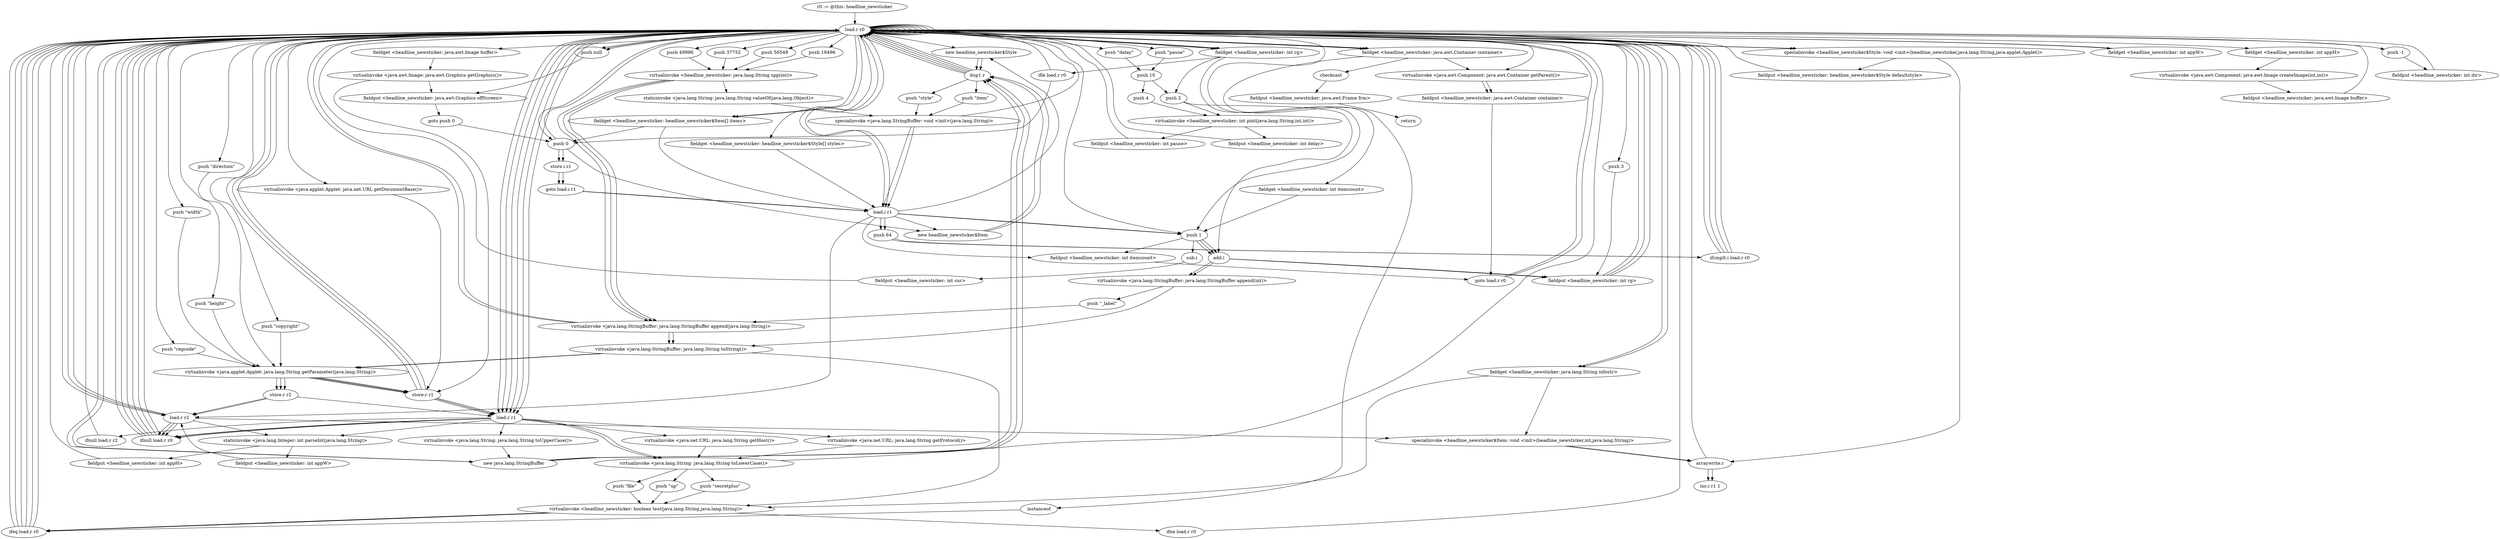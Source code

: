 digraph "" {
    "r0 := @this: headline_newsticker"
    "load.r r0"
    "r0 := @this: headline_newsticker"->"load.r r0";
    "new headline_newsticker$Style"
    "load.r r0"->"new headline_newsticker$Style";
    "dup1.r"
    "new headline_newsticker$Style"->"dup1.r";
    "dup1.r"->"load.r r0";
    "push null"
    "load.r r0"->"push null";
    "push null"->"load.r r0";
    "specialinvoke <headline_newsticker$Style: void <init>(headline_newsticker,java.lang.String,java.applet.Applet)>"
    "load.r r0"->"specialinvoke <headline_newsticker$Style: void <init>(headline_newsticker,java.lang.String,java.applet.Applet)>";
    "fieldput <headline_newsticker: headline_newsticker$Style defaultstyle>"
    "specialinvoke <headline_newsticker$Style: void <init>(headline_newsticker,java.lang.String,java.applet.Applet)>"->"fieldput <headline_newsticker: headline_newsticker$Style defaultstyle>";
    "fieldput <headline_newsticker: headline_newsticker$Style defaultstyle>"->"load.r r0";
    "push \"width\""
    "load.r r0"->"push \"width\"";
    "virtualinvoke <java.applet.Applet: java.lang.String getParameter(java.lang.String)>"
    "push \"width\""->"virtualinvoke <java.applet.Applet: java.lang.String getParameter(java.lang.String)>";
    "store.r r1"
    "virtualinvoke <java.applet.Applet: java.lang.String getParameter(java.lang.String)>"->"store.r r1";
    "store.r r1"->"load.r r0";
    "push \"height\""
    "load.r r0"->"push \"height\"";
    "push \"height\""->"virtualinvoke <java.applet.Applet: java.lang.String getParameter(java.lang.String)>";
    "store.r r2"
    "virtualinvoke <java.applet.Applet: java.lang.String getParameter(java.lang.String)>"->"store.r r2";
    "load.r r1"
    "store.r r2"->"load.r r1";
    "ifnull load.r r2"
    "load.r r1"->"ifnull load.r r2";
    "ifnull load.r r2"->"load.r r0";
    "load.r r0"->"load.r r1";
    "staticinvoke <java.lang.Integer: int parseInt(java.lang.String)>"
    "load.r r1"->"staticinvoke <java.lang.Integer: int parseInt(java.lang.String)>";
    "fieldput <headline_newsticker: int appW>"
    "staticinvoke <java.lang.Integer: int parseInt(java.lang.String)>"->"fieldput <headline_newsticker: int appW>";
    "load.r r2"
    "fieldput <headline_newsticker: int appW>"->"load.r r2";
    "ifnull load.r r0"
    "load.r r2"->"ifnull load.r r0";
    "ifnull load.r r0"->"load.r r0";
    "load.r r0"->"load.r r2";
    "load.r r2"->"staticinvoke <java.lang.Integer: int parseInt(java.lang.String)>";
    "fieldput <headline_newsticker: int appH>"
    "staticinvoke <java.lang.Integer: int parseInt(java.lang.String)>"->"fieldput <headline_newsticker: int appH>";
    "fieldput <headline_newsticker: int appH>"->"load.r r0";
    "load.r r0"->"load.r r0";
    "load.r r0"->"load.r r0";
    "fieldget <headline_newsticker: int appW>"
    "load.r r0"->"fieldget <headline_newsticker: int appW>";
    "fieldget <headline_newsticker: int appW>"->"load.r r0";
    "fieldget <headline_newsticker: int appH>"
    "load.r r0"->"fieldget <headline_newsticker: int appH>";
    "virtualinvoke <java.awt.Component: java.awt.Image createImage(int,int)>"
    "fieldget <headline_newsticker: int appH>"->"virtualinvoke <java.awt.Component: java.awt.Image createImage(int,int)>";
    "fieldput <headline_newsticker: java.awt.Image buffer>"
    "virtualinvoke <java.awt.Component: java.awt.Image createImage(int,int)>"->"fieldput <headline_newsticker: java.awt.Image buffer>";
    "fieldput <headline_newsticker: java.awt.Image buffer>"->"load.r r0";
    "load.r r0"->"load.r r0";
    "fieldget <headline_newsticker: java.awt.Image buffer>"
    "load.r r0"->"fieldget <headline_newsticker: java.awt.Image buffer>";
    "virtualinvoke <java.awt.Image: java.awt.Graphics getGraphics()>"
    "fieldget <headline_newsticker: java.awt.Image buffer>"->"virtualinvoke <java.awt.Image: java.awt.Graphics getGraphics()>";
    "fieldput <headline_newsticker: java.awt.Graphics offScreen>"
    "virtualinvoke <java.awt.Image: java.awt.Graphics getGraphics()>"->"fieldput <headline_newsticker: java.awt.Graphics offScreen>";
    "goto push 0"
    "fieldput <headline_newsticker: java.awt.Graphics offScreen>"->"goto push 0";
    "push 0"
    "goto push 0"->"push 0";
    "store.i r1"
    "push 0"->"store.i r1";
    "goto load.i r1"
    "store.i r1"->"goto load.i r1";
    "load.i r1"
    "goto load.i r1"->"load.i r1";
    "push 64"
    "load.i r1"->"push 64";
    "ifcmplt.i load.r r0"
    "push 64"->"ifcmplt.i load.r r0";
    "ifcmplt.i load.r r0"->"load.r r0";
    "push \"copyright\""
    "load.r r0"->"push \"copyright\"";
    "push \"copyright\""->"virtualinvoke <java.applet.Applet: java.lang.String getParameter(java.lang.String)>";
    "virtualinvoke <java.applet.Applet: java.lang.String getParameter(java.lang.String)>"->"store.r r1";
    "store.r r1"->"load.r r1";
    "load.r r1"->"ifnull load.r r0";
    "ifnull load.r r0"->"load.r r0";
    "load.r r0"->"load.r r1";
    "virtualinvoke <java.lang.String: java.lang.String toLowerCase()>"
    "load.r r1"->"virtualinvoke <java.lang.String: java.lang.String toLowerCase()>";
    "virtualinvoke <java.lang.String: java.lang.String toLowerCase()>"->"load.r r0";
    "fieldget <headline_newsticker: java.lang.String infostr>"
    "load.r r0"->"fieldget <headline_newsticker: java.lang.String infostr>";
    "virtualinvoke <headline_newsticker: boolean test(java.lang.String,java.lang.String)>"
    "fieldget <headline_newsticker: java.lang.String infostr>"->"virtualinvoke <headline_newsticker: boolean test(java.lang.String,java.lang.String)>";
    "ifeq load.r r0"
    "virtualinvoke <headline_newsticker: boolean test(java.lang.String,java.lang.String)>"->"ifeq load.r r0";
    "ifeq load.r r0"->"load.r r0";
    "load.r r0"->"load.r r0";
    "fieldget <headline_newsticker: int rg>"
    "load.r r0"->"fieldget <headline_newsticker: int rg>";
    "push 1"
    "fieldget <headline_newsticker: int rg>"->"push 1";
    "add.i"
    "push 1"->"add.i";
    "fieldput <headline_newsticker: int rg>"
    "add.i"->"fieldput <headline_newsticker: int rg>";
    "fieldput <headline_newsticker: int rg>"->"load.r r0";
    "push \"regcode\""
    "load.r r0"->"push \"regcode\"";
    "push \"regcode\""->"virtualinvoke <java.applet.Applet: java.lang.String getParameter(java.lang.String)>";
    "virtualinvoke <java.applet.Applet: java.lang.String getParameter(java.lang.String)>"->"store.r r1";
    "store.r r1"->"load.r r1";
    "load.r r1"->"ifnull load.r r0";
    "ifnull load.r r0"->"load.r r0";
    "load.r r0"->"load.r r1";
    "virtualinvoke <java.lang.String: java.lang.String toUpperCase()>"
    "load.r r1"->"virtualinvoke <java.lang.String: java.lang.String toUpperCase()>";
    "new java.lang.StringBuffer"
    "virtualinvoke <java.lang.String: java.lang.String toUpperCase()>"->"new java.lang.StringBuffer";
    "new java.lang.StringBuffer"->"dup1.r";
    "dup1.r"->"load.r r0";
    "push 19496"
    "load.r r0"->"push 19496";
    "virtualinvoke <headline_newsticker: java.lang.String spp(int)>"
    "push 19496"->"virtualinvoke <headline_newsticker: java.lang.String spp(int)>";
    "staticinvoke <java.lang.String: java.lang.String valueOf(java.lang.Object)>"
    "virtualinvoke <headline_newsticker: java.lang.String spp(int)>"->"staticinvoke <java.lang.String: java.lang.String valueOf(java.lang.Object)>";
    "specialinvoke <java.lang.StringBuffer: void <init>(java.lang.String)>"
    "staticinvoke <java.lang.String: java.lang.String valueOf(java.lang.Object)>"->"specialinvoke <java.lang.StringBuffer: void <init>(java.lang.String)>";
    "specialinvoke <java.lang.StringBuffer: void <init>(java.lang.String)>"->"load.r r0";
    "push 49996"
    "load.r r0"->"push 49996";
    "push 49996"->"virtualinvoke <headline_newsticker: java.lang.String spp(int)>";
    "virtualinvoke <java.lang.StringBuffer: java.lang.StringBuffer append(java.lang.String)>"
    "virtualinvoke <headline_newsticker: java.lang.String spp(int)>"->"virtualinvoke <java.lang.StringBuffer: java.lang.StringBuffer append(java.lang.String)>";
    "virtualinvoke <java.lang.StringBuffer: java.lang.StringBuffer append(java.lang.String)>"->"load.r r0";
    "push 37752"
    "load.r r0"->"push 37752";
    "push 37752"->"virtualinvoke <headline_newsticker: java.lang.String spp(int)>";
    "virtualinvoke <headline_newsticker: java.lang.String spp(int)>"->"virtualinvoke <java.lang.StringBuffer: java.lang.StringBuffer append(java.lang.String)>";
    "virtualinvoke <java.lang.StringBuffer: java.lang.StringBuffer append(java.lang.String)>"->"load.r r0";
    "push 56549"
    "load.r r0"->"push 56549";
    "push 56549"->"virtualinvoke <headline_newsticker: java.lang.String spp(int)>";
    "virtualinvoke <headline_newsticker: java.lang.String spp(int)>"->"virtualinvoke <java.lang.StringBuffer: java.lang.StringBuffer append(java.lang.String)>";
    "virtualinvoke <java.lang.StringBuffer: java.lang.String toString()>"
    "virtualinvoke <java.lang.StringBuffer: java.lang.StringBuffer append(java.lang.String)>"->"virtualinvoke <java.lang.StringBuffer: java.lang.String toString()>";
    "virtualinvoke <java.lang.StringBuffer: java.lang.String toString()>"->"virtualinvoke <headline_newsticker: boolean test(java.lang.String,java.lang.String)>";
    "virtualinvoke <headline_newsticker: boolean test(java.lang.String,java.lang.String)>"->"ifeq load.r r0";
    "ifeq load.r r0"->"load.r r0";
    "load.r r0"->"load.r r0";
    "load.r r0"->"fieldget <headline_newsticker: int rg>";
    "push 2"
    "fieldget <headline_newsticker: int rg>"->"push 2";
    "push 2"->"add.i";
    "add.i"->"fieldput <headline_newsticker: int rg>";
    "fieldput <headline_newsticker: int rg>"->"load.r r0";
    "virtualinvoke <java.applet.Applet: java.net.URL getDocumentBase()>"
    "load.r r0"->"virtualinvoke <java.applet.Applet: java.net.URL getDocumentBase()>";
    "virtualinvoke <java.applet.Applet: java.net.URL getDocumentBase()>"->"store.r r1";
    "store.r r1"->"load.r r0";
    "load.r r0"->"load.r r1";
    "virtualinvoke <java.net.URL: java.lang.String getHost()>"
    "load.r r1"->"virtualinvoke <java.net.URL: java.lang.String getHost()>";
    "virtualinvoke <java.net.URL: java.lang.String getHost()>"->"virtualinvoke <java.lang.String: java.lang.String toLowerCase()>";
    "push \"secretplus\""
    "virtualinvoke <java.lang.String: java.lang.String toLowerCase()>"->"push \"secretplus\"";
    "push \"secretplus\""->"virtualinvoke <headline_newsticker: boolean test(java.lang.String,java.lang.String)>";
    "ifne load.r r0"
    "virtualinvoke <headline_newsticker: boolean test(java.lang.String,java.lang.String)>"->"ifne load.r r0";
    "ifne load.r r0"->"load.r r0";
    "load.r r0"->"load.r r1";
    "virtualinvoke <java.net.URL: java.lang.String getProtocol()>"
    "load.r r1"->"virtualinvoke <java.net.URL: java.lang.String getProtocol()>";
    "virtualinvoke <java.net.URL: java.lang.String getProtocol()>"->"virtualinvoke <java.lang.String: java.lang.String toLowerCase()>";
    "push \"file\""
    "virtualinvoke <java.lang.String: java.lang.String toLowerCase()>"->"push \"file\"";
    "push \"file\""->"virtualinvoke <headline_newsticker: boolean test(java.lang.String,java.lang.String)>";
    "virtualinvoke <headline_newsticker: boolean test(java.lang.String,java.lang.String)>"->"ifeq load.r r0";
    "ifeq load.r r0"->"load.r r0";
    "push 3"
    "load.r r0"->"push 3";
    "push 3"->"fieldput <headline_newsticker: int rg>";
    "fieldput <headline_newsticker: int rg>"->"load.r r0";
    "load.r r0"->"fieldget <headline_newsticker: int rg>";
    "ifle load.r r0"
    "fieldget <headline_newsticker: int rg>"->"ifle load.r r0";
    "ifle load.r r0"->"push 0";
    "push 0"->"store.i r1";
    "store.i r1"->"goto load.i r1";
    "goto load.i r1"->"load.i r1";
    "load.i r1"->"push 64";
    "push 64"->"ifcmplt.i load.r r0";
    "ifcmplt.i load.r r0"->"load.r r0";
    "load.r r0"->"load.i r1";
    "fieldput <headline_newsticker: int itemcount>"
    "load.i r1"->"fieldput <headline_newsticker: int itemcount>";
    "goto load.r r0"
    "fieldput <headline_newsticker: int itemcount>"->"goto load.r r0";
    "goto load.r r0"->"load.r r0";
    "push \"direction\""
    "load.r r0"->"push \"direction\"";
    "push \"direction\""->"virtualinvoke <java.applet.Applet: java.lang.String getParameter(java.lang.String)>";
    "virtualinvoke <java.applet.Applet: java.lang.String getParameter(java.lang.String)>"->"store.r r1";
    "store.r r1"->"load.r r1";
    "load.r r1"->"ifnull load.r r0";
    "ifnull load.r r0"->"load.r r0";
    "load.r r0"->"load.r r1";
    "load.r r1"->"virtualinvoke <java.lang.String: java.lang.String toLowerCase()>";
    "push \"up\""
    "virtualinvoke <java.lang.String: java.lang.String toLowerCase()>"->"push \"up\"";
    "push \"up\""->"virtualinvoke <headline_newsticker: boolean test(java.lang.String,java.lang.String)>";
    "virtualinvoke <headline_newsticker: boolean test(java.lang.String,java.lang.String)>"->"ifeq load.r r0";
    "ifeq load.r r0"->"load.r r0";
    "push -1"
    "load.r r0"->"push -1";
    "fieldput <headline_newsticker: int dir>"
    "push -1"->"fieldput <headline_newsticker: int dir>";
    "fieldput <headline_newsticker: int dir>"->"load.r r0";
    "load.r r0"->"load.r r0";
    "fieldget <headline_newsticker: int itemcount>"
    "load.r r0"->"fieldget <headline_newsticker: int itemcount>";
    "fieldget <headline_newsticker: int itemcount>"->"push 1";
    "sub.i"
    "push 1"->"sub.i";
    "fieldput <headline_newsticker: int cur>"
    "sub.i"->"fieldput <headline_newsticker: int cur>";
    "fieldput <headline_newsticker: int cur>"->"load.r r0";
    "load.r r0"->"load.r r0";
    "push \"pause\""
    "load.r r0"->"push \"pause\"";
    "push 10"
    "push \"pause\""->"push 10";
    "push 4"
    "push 10"->"push 4";
    "virtualinvoke <headline_newsticker: int pint(java.lang.String,int,int)>"
    "push 4"->"virtualinvoke <headline_newsticker: int pint(java.lang.String,int,int)>";
    "fieldput <headline_newsticker: int pause>"
    "virtualinvoke <headline_newsticker: int pint(java.lang.String,int,int)>"->"fieldput <headline_newsticker: int pause>";
    "fieldput <headline_newsticker: int pause>"->"load.r r0";
    "load.r r0"->"load.r r0";
    "push \"delay\""
    "load.r r0"->"push \"delay\"";
    "push \"delay\""->"push 10";
    "push 10"->"push 2";
    "push 2"->"virtualinvoke <headline_newsticker: int pint(java.lang.String,int,int)>";
    "fieldput <headline_newsticker: int delay>"
    "virtualinvoke <headline_newsticker: int pint(java.lang.String,int,int)>"->"fieldput <headline_newsticker: int delay>";
    "fieldput <headline_newsticker: int delay>"->"load.r r0";
    "load.r r0"->"load.r r0";
    "virtualinvoke <java.awt.Component: java.awt.Container getParent()>"
    "load.r r0"->"virtualinvoke <java.awt.Component: java.awt.Container getParent()>";
    "fieldput <headline_newsticker: java.awt.Container container>"
    "virtualinvoke <java.awt.Component: java.awt.Container getParent()>"->"fieldput <headline_newsticker: java.awt.Container container>";
    "fieldput <headline_newsticker: java.awt.Container container>"->"goto load.r r0";
    "goto load.r r0"->"load.r r0";
    "fieldget <headline_newsticker: java.awt.Container container>"
    "load.r r0"->"fieldget <headline_newsticker: java.awt.Container container>";
    "instanceof"
    "fieldget <headline_newsticker: java.awt.Container container>"->"instanceof";
    "instanceof"->"ifeq load.r r0";
    "ifeq load.r r0"->"load.r r0";
    "load.r r0"->"load.r r0";
    "load.r r0"->"fieldget <headline_newsticker: java.awt.Container container>";
    "checkcast"
    "fieldget <headline_newsticker: java.awt.Container container>"->"checkcast";
    "fieldput <headline_newsticker: java.awt.Frame frm>"
    "checkcast"->"fieldput <headline_newsticker: java.awt.Frame frm>";
    "return"
    "fieldput <headline_newsticker: java.awt.Frame frm>"->"return";
    "ifeq load.r r0"->"load.r r0";
    "load.r r0"->"load.r r0";
    "load.r r0"->"fieldget <headline_newsticker: java.awt.Container container>";
    "fieldget <headline_newsticker: java.awt.Container container>"->"virtualinvoke <java.awt.Component: java.awt.Container getParent()>";
    "virtualinvoke <java.awt.Component: java.awt.Container getParent()>"->"fieldput <headline_newsticker: java.awt.Container container>";
    "ifcmplt.i load.r r0"->"load.r r0";
    "load.r r0"->"new java.lang.StringBuffer";
    "new java.lang.StringBuffer"->"dup1.r";
    "push \"item\""
    "dup1.r"->"push \"item\"";
    "push \"item\""->"specialinvoke <java.lang.StringBuffer: void <init>(java.lang.String)>";
    "specialinvoke <java.lang.StringBuffer: void <init>(java.lang.String)>"->"load.i r1";
    "load.i r1"->"push 1";
    "push 1"->"add.i";
    "virtualinvoke <java.lang.StringBuffer: java.lang.StringBuffer append(int)>"
    "add.i"->"virtualinvoke <java.lang.StringBuffer: java.lang.StringBuffer append(int)>";
    "push \"_label\""
    "virtualinvoke <java.lang.StringBuffer: java.lang.StringBuffer append(int)>"->"push \"_label\"";
    "push \"_label\""->"virtualinvoke <java.lang.StringBuffer: java.lang.StringBuffer append(java.lang.String)>";
    "virtualinvoke <java.lang.StringBuffer: java.lang.StringBuffer append(java.lang.String)>"->"virtualinvoke <java.lang.StringBuffer: java.lang.String toString()>";
    "virtualinvoke <java.lang.StringBuffer: java.lang.String toString()>"->"virtualinvoke <java.applet.Applet: java.lang.String getParameter(java.lang.String)>";
    "virtualinvoke <java.applet.Applet: java.lang.String getParameter(java.lang.String)>"->"store.r r2";
    "store.r r2"->"load.r r2";
    "load.r r2"->"ifnull load.r r0";
    "ifnull load.r r0"->"load.r r0";
    "fieldget <headline_newsticker: headline_newsticker$Item[] items>"
    "load.r r0"->"fieldget <headline_newsticker: headline_newsticker$Item[] items>";
    "fieldget <headline_newsticker: headline_newsticker$Item[] items>"->"load.i r1";
    "new headline_newsticker$Item"
    "load.i r1"->"new headline_newsticker$Item";
    "new headline_newsticker$Item"->"dup1.r";
    "dup1.r"->"load.r r0";
    "load.r r0"->"load.i r1";
    "load.i r1"->"load.r r2";
    "specialinvoke <headline_newsticker$Item: void <init>(headline_newsticker,int,java.lang.String)>"
    "load.r r2"->"specialinvoke <headline_newsticker$Item: void <init>(headline_newsticker,int,java.lang.String)>";
    "arraywrite.r"
    "specialinvoke <headline_newsticker$Item: void <init>(headline_newsticker,int,java.lang.String)>"->"arraywrite.r";
    "inc.i r1 1"
    "arraywrite.r"->"inc.i r1 1";
    "ifle load.r r0"->"load.r r0";
    "load.r r0"->"fieldget <headline_newsticker: headline_newsticker$Item[] items>";
    "fieldget <headline_newsticker: headline_newsticker$Item[] items>"->"push 0";
    "push 0"->"new headline_newsticker$Item";
    "new headline_newsticker$Item"->"dup1.r";
    "dup1.r"->"load.r r0";
    "load.r r0"->"push 0";
    "push 0"->"load.r r0";
    "load.r r0"->"fieldget <headline_newsticker: java.lang.String infostr>";
    "fieldget <headline_newsticker: java.lang.String infostr>"->"specialinvoke <headline_newsticker$Item: void <init>(headline_newsticker,int,java.lang.String)>";
    "specialinvoke <headline_newsticker$Item: void <init>(headline_newsticker,int,java.lang.String)>"->"arraywrite.r";
    "arraywrite.r"->"load.r r0";
    "load.r r0"->"push 1";
    "push 1"->"fieldput <headline_newsticker: int itemcount>";
    "ifcmplt.i load.r r0"->"load.r r0";
    "load.r r0"->"new java.lang.StringBuffer";
    "new java.lang.StringBuffer"->"dup1.r";
    "push \"style\""
    "dup1.r"->"push \"style\"";
    "push \"style\""->"specialinvoke <java.lang.StringBuffer: void <init>(java.lang.String)>";
    "specialinvoke <java.lang.StringBuffer: void <init>(java.lang.String)>"->"load.i r1";
    "load.i r1"->"push 1";
    "push 1"->"add.i";
    "add.i"->"virtualinvoke <java.lang.StringBuffer: java.lang.StringBuffer append(int)>";
    "virtualinvoke <java.lang.StringBuffer: java.lang.StringBuffer append(int)>"->"virtualinvoke <java.lang.StringBuffer: java.lang.String toString()>";
    "virtualinvoke <java.lang.StringBuffer: java.lang.String toString()>"->"virtualinvoke <java.applet.Applet: java.lang.String getParameter(java.lang.String)>";
    "virtualinvoke <java.applet.Applet: java.lang.String getParameter(java.lang.String)>"->"store.r r2";
    "store.r r2"->"load.r r2";
    "load.r r2"->"ifnull load.r r0";
    "ifnull load.r r0"->"load.r r0";
    "fieldget <headline_newsticker: headline_newsticker$Style[] styles>"
    "load.r r0"->"fieldget <headline_newsticker: headline_newsticker$Style[] styles>";
    "fieldget <headline_newsticker: headline_newsticker$Style[] styles>"->"load.i r1";
    "load.i r1"->"new headline_newsticker$Style";
    "new headline_newsticker$Style"->"dup1.r";
    "dup1.r"->"load.r r0";
    "load.r r0"->"load.r r2";
    "load.r r2"->"load.r r0";
    "load.r r0"->"specialinvoke <headline_newsticker$Style: void <init>(headline_newsticker,java.lang.String,java.applet.Applet)>";
    "specialinvoke <headline_newsticker$Style: void <init>(headline_newsticker,java.lang.String,java.applet.Applet)>"->"arraywrite.r";
    "arraywrite.r"->"inc.i r1 1";
    "virtualinvoke <java.awt.Image: java.awt.Graphics getGraphics()>"->"store.r r1";
    "store.r r1"->"load.r r0";
    "load.r r0"->"push null";
    "push null"->"fieldput <headline_newsticker: java.awt.Graphics offScreen>";
}
